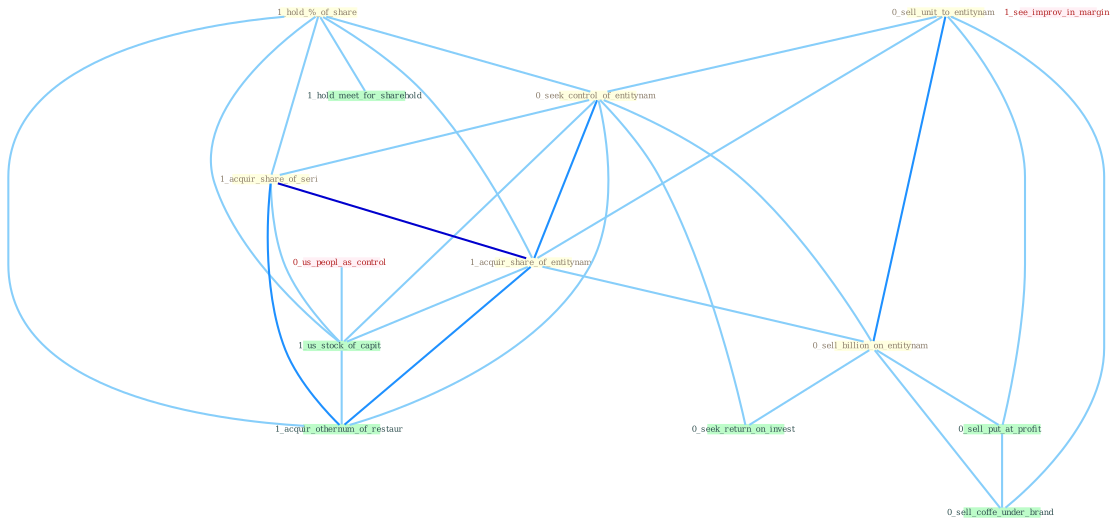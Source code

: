 Graph G{ 
    node
    [shape=polygon,style=filled,width=.5,height=.06,color="#BDFCC9",fixedsize=true,fontsize=4,
    fontcolor="#2f4f4f"];
    {node
    [color="#ffffe0", fontcolor="#8b7d6b"] "1_hold_%_of_share " "0_sell_unit_to_entitynam " "0_seek_control_of_entitynam " "1_acquir_share_of_seri " "1_acquir_share_of_entitynam " "0_sell_billion_on_entitynam "}
{node [color="#fff0f5", fontcolor="#b22222"] "0_us_peopl_as_control " "1_see_improv_in_margin "}
edge [color="#B0E2FF"];

	"1_hold_%_of_share " -- "0_seek_control_of_entitynam " [w="1", color="#87cefa" ];
	"1_hold_%_of_share " -- "1_acquir_share_of_seri " [w="1", color="#87cefa" ];
	"1_hold_%_of_share " -- "1_acquir_share_of_entitynam " [w="1", color="#87cefa" ];
	"1_hold_%_of_share " -- "1_us_stock_of_capit " [w="1", color="#87cefa" ];
	"1_hold_%_of_share " -- "1_hold_meet_for_sharehold " [w="1", color="#87cefa" ];
	"1_hold_%_of_share " -- "1_acquir_othernum_of_restaur " [w="1", color="#87cefa" ];
	"0_sell_unit_to_entitynam " -- "0_seek_control_of_entitynam " [w="1", color="#87cefa" ];
	"0_sell_unit_to_entitynam " -- "1_acquir_share_of_entitynam " [w="1", color="#87cefa" ];
	"0_sell_unit_to_entitynam " -- "0_sell_billion_on_entitynam " [w="2", color="#1e90ff" , len=0.8];
	"0_sell_unit_to_entitynam " -- "0_sell_put_at_profit " [w="1", color="#87cefa" ];
	"0_sell_unit_to_entitynam " -- "0_sell_coffe_under_brand " [w="1", color="#87cefa" ];
	"0_seek_control_of_entitynam " -- "1_acquir_share_of_seri " [w="1", color="#87cefa" ];
	"0_seek_control_of_entitynam " -- "1_acquir_share_of_entitynam " [w="2", color="#1e90ff" , len=0.8];
	"0_seek_control_of_entitynam " -- "0_sell_billion_on_entitynam " [w="1", color="#87cefa" ];
	"0_seek_control_of_entitynam " -- "0_seek_return_on_invest " [w="1", color="#87cefa" ];
	"0_seek_control_of_entitynam " -- "1_us_stock_of_capit " [w="1", color="#87cefa" ];
	"0_seek_control_of_entitynam " -- "1_acquir_othernum_of_restaur " [w="1", color="#87cefa" ];
	"1_acquir_share_of_seri " -- "1_acquir_share_of_entitynam " [w="3", color="#0000cd" , len=0.6];
	"1_acquir_share_of_seri " -- "1_us_stock_of_capit " [w="1", color="#87cefa" ];
	"1_acquir_share_of_seri " -- "1_acquir_othernum_of_restaur " [w="2", color="#1e90ff" , len=0.8];
	"1_acquir_share_of_entitynam " -- "0_sell_billion_on_entitynam " [w="1", color="#87cefa" ];
	"1_acquir_share_of_entitynam " -- "1_us_stock_of_capit " [w="1", color="#87cefa" ];
	"1_acquir_share_of_entitynam " -- "1_acquir_othernum_of_restaur " [w="2", color="#1e90ff" , len=0.8];
	"0_sell_billion_on_entitynam " -- "0_sell_put_at_profit " [w="1", color="#87cefa" ];
	"0_sell_billion_on_entitynam " -- "0_seek_return_on_invest " [w="1", color="#87cefa" ];
	"0_sell_billion_on_entitynam " -- "0_sell_coffe_under_brand " [w="1", color="#87cefa" ];
	"0_us_peopl_as_control " -- "1_us_stock_of_capit " [w="1", color="#87cefa" ];
	"0_sell_put_at_profit " -- "0_sell_coffe_under_brand " [w="1", color="#87cefa" ];
	"1_us_stock_of_capit " -- "1_acquir_othernum_of_restaur " [w="1", color="#87cefa" ];
}